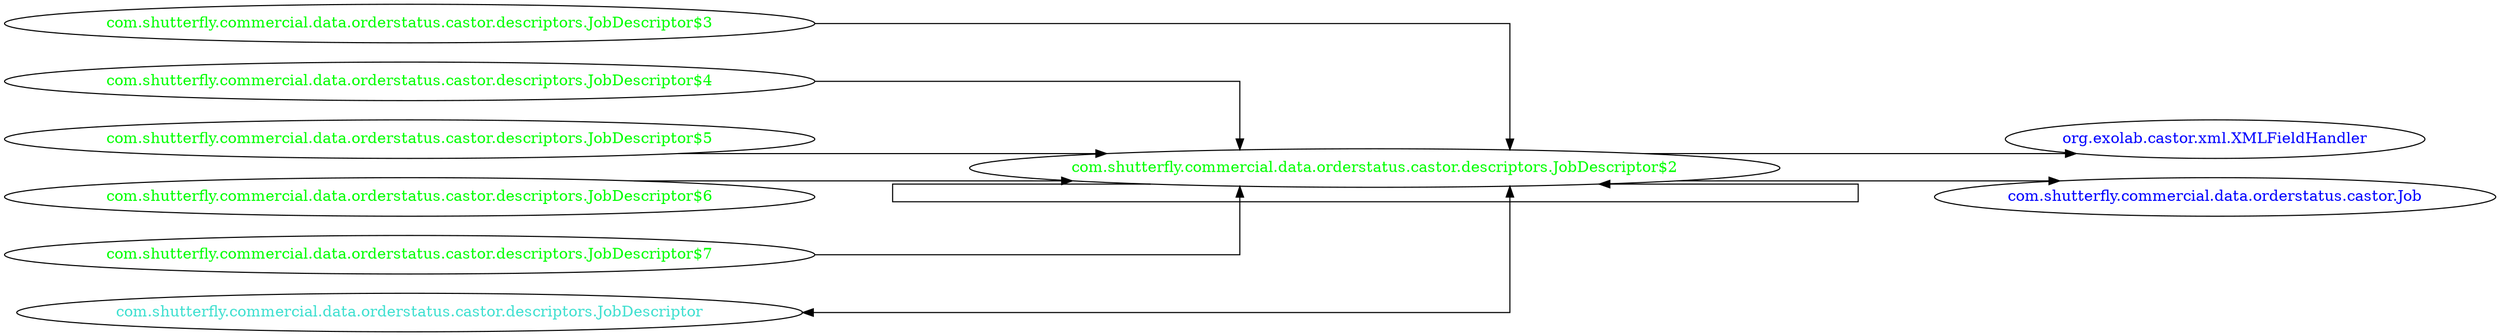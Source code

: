 digraph dependencyGraph {
 concentrate=true;
 ranksep="2.0";
 rankdir="LR"; 
 splines="ortho";
"com.shutterfly.commercial.data.orderstatus.castor.descriptors.JobDescriptor$2" [fontcolor="red"];
"org.exolab.castor.xml.XMLFieldHandler" [ fontcolor="blue" ];
"com.shutterfly.commercial.data.orderstatus.castor.descriptors.JobDescriptor$2"->"org.exolab.castor.xml.XMLFieldHandler";
"com.shutterfly.commercial.data.orderstatus.castor.Job" [ fontcolor="blue" ];
"com.shutterfly.commercial.data.orderstatus.castor.descriptors.JobDescriptor$2"->"com.shutterfly.commercial.data.orderstatus.castor.Job";
"com.shutterfly.commercial.data.orderstatus.castor.descriptors.JobDescriptor$2" [ fontcolor="green" ];
"com.shutterfly.commercial.data.orderstatus.castor.descriptors.JobDescriptor$2"->"com.shutterfly.commercial.data.orderstatus.castor.descriptors.JobDescriptor$2";
"com.shutterfly.commercial.data.orderstatus.castor.descriptors.JobDescriptor$3" [ fontcolor="green" ];
"com.shutterfly.commercial.data.orderstatus.castor.descriptors.JobDescriptor$3"->"com.shutterfly.commercial.data.orderstatus.castor.descriptors.JobDescriptor$2";
"com.shutterfly.commercial.data.orderstatus.castor.descriptors.JobDescriptor$4" [ fontcolor="green" ];
"com.shutterfly.commercial.data.orderstatus.castor.descriptors.JobDescriptor$4"->"com.shutterfly.commercial.data.orderstatus.castor.descriptors.JobDescriptor$2";
"com.shutterfly.commercial.data.orderstatus.castor.descriptors.JobDescriptor$5" [ fontcolor="green" ];
"com.shutterfly.commercial.data.orderstatus.castor.descriptors.JobDescriptor$5"->"com.shutterfly.commercial.data.orderstatus.castor.descriptors.JobDescriptor$2";
"com.shutterfly.commercial.data.orderstatus.castor.descriptors.JobDescriptor$6" [ fontcolor="green" ];
"com.shutterfly.commercial.data.orderstatus.castor.descriptors.JobDescriptor$6"->"com.shutterfly.commercial.data.orderstatus.castor.descriptors.JobDescriptor$2";
"com.shutterfly.commercial.data.orderstatus.castor.descriptors.JobDescriptor$7" [ fontcolor="green" ];
"com.shutterfly.commercial.data.orderstatus.castor.descriptors.JobDescriptor$7"->"com.shutterfly.commercial.data.orderstatus.castor.descriptors.JobDescriptor$2";
"com.shutterfly.commercial.data.orderstatus.castor.descriptors.JobDescriptor" [ fontcolor="turquoise" ];
"com.shutterfly.commercial.data.orderstatus.castor.descriptors.JobDescriptor"->"com.shutterfly.commercial.data.orderstatus.castor.descriptors.JobDescriptor$2" [dir=both];
}
